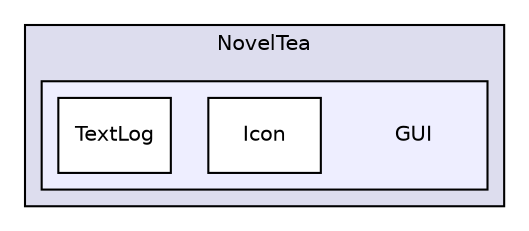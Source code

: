 digraph "include/NovelTea/GUI" {
  bgcolor=transparent;
  compound=true
  node [ fontsize="10", fontname="Helvetica"];
  edge [ labelfontsize="10", labelfontname="Helvetica"];
  subgraph clusterdir_52c2ed606da51a5aae4b083c568b1a72 {
    graph [ bgcolor="#ddddee", pencolor="black", label="NovelTea" fontname="Helvetica", fontsize="10", URL="dir_52c2ed606da51a5aae4b083c568b1a72.htm"]
  subgraph clusterdir_26eb908cb03b21fa4987bcdd8f03fa69 {
    graph [ bgcolor="#eeeeff", pencolor="black", label="" URL="dir_26eb908cb03b21fa4987bcdd8f03fa69.htm"];
    dir_26eb908cb03b21fa4987bcdd8f03fa69 [shape=plaintext label="GUI"];
  dir_c5565b6f79c415b3b92fe1c05235d656 [shape=box label="Icon" fillcolor="white" style="filled" URL="dir_c5565b6f79c415b3b92fe1c05235d656.htm"];
  dir_9821db6cce2ca4ea28c391f7c7009dc2 [shape=box label="TextLog" fillcolor="white" style="filled" URL="dir_9821db6cce2ca4ea28c391f7c7009dc2.htm"];
  }
  }
}
